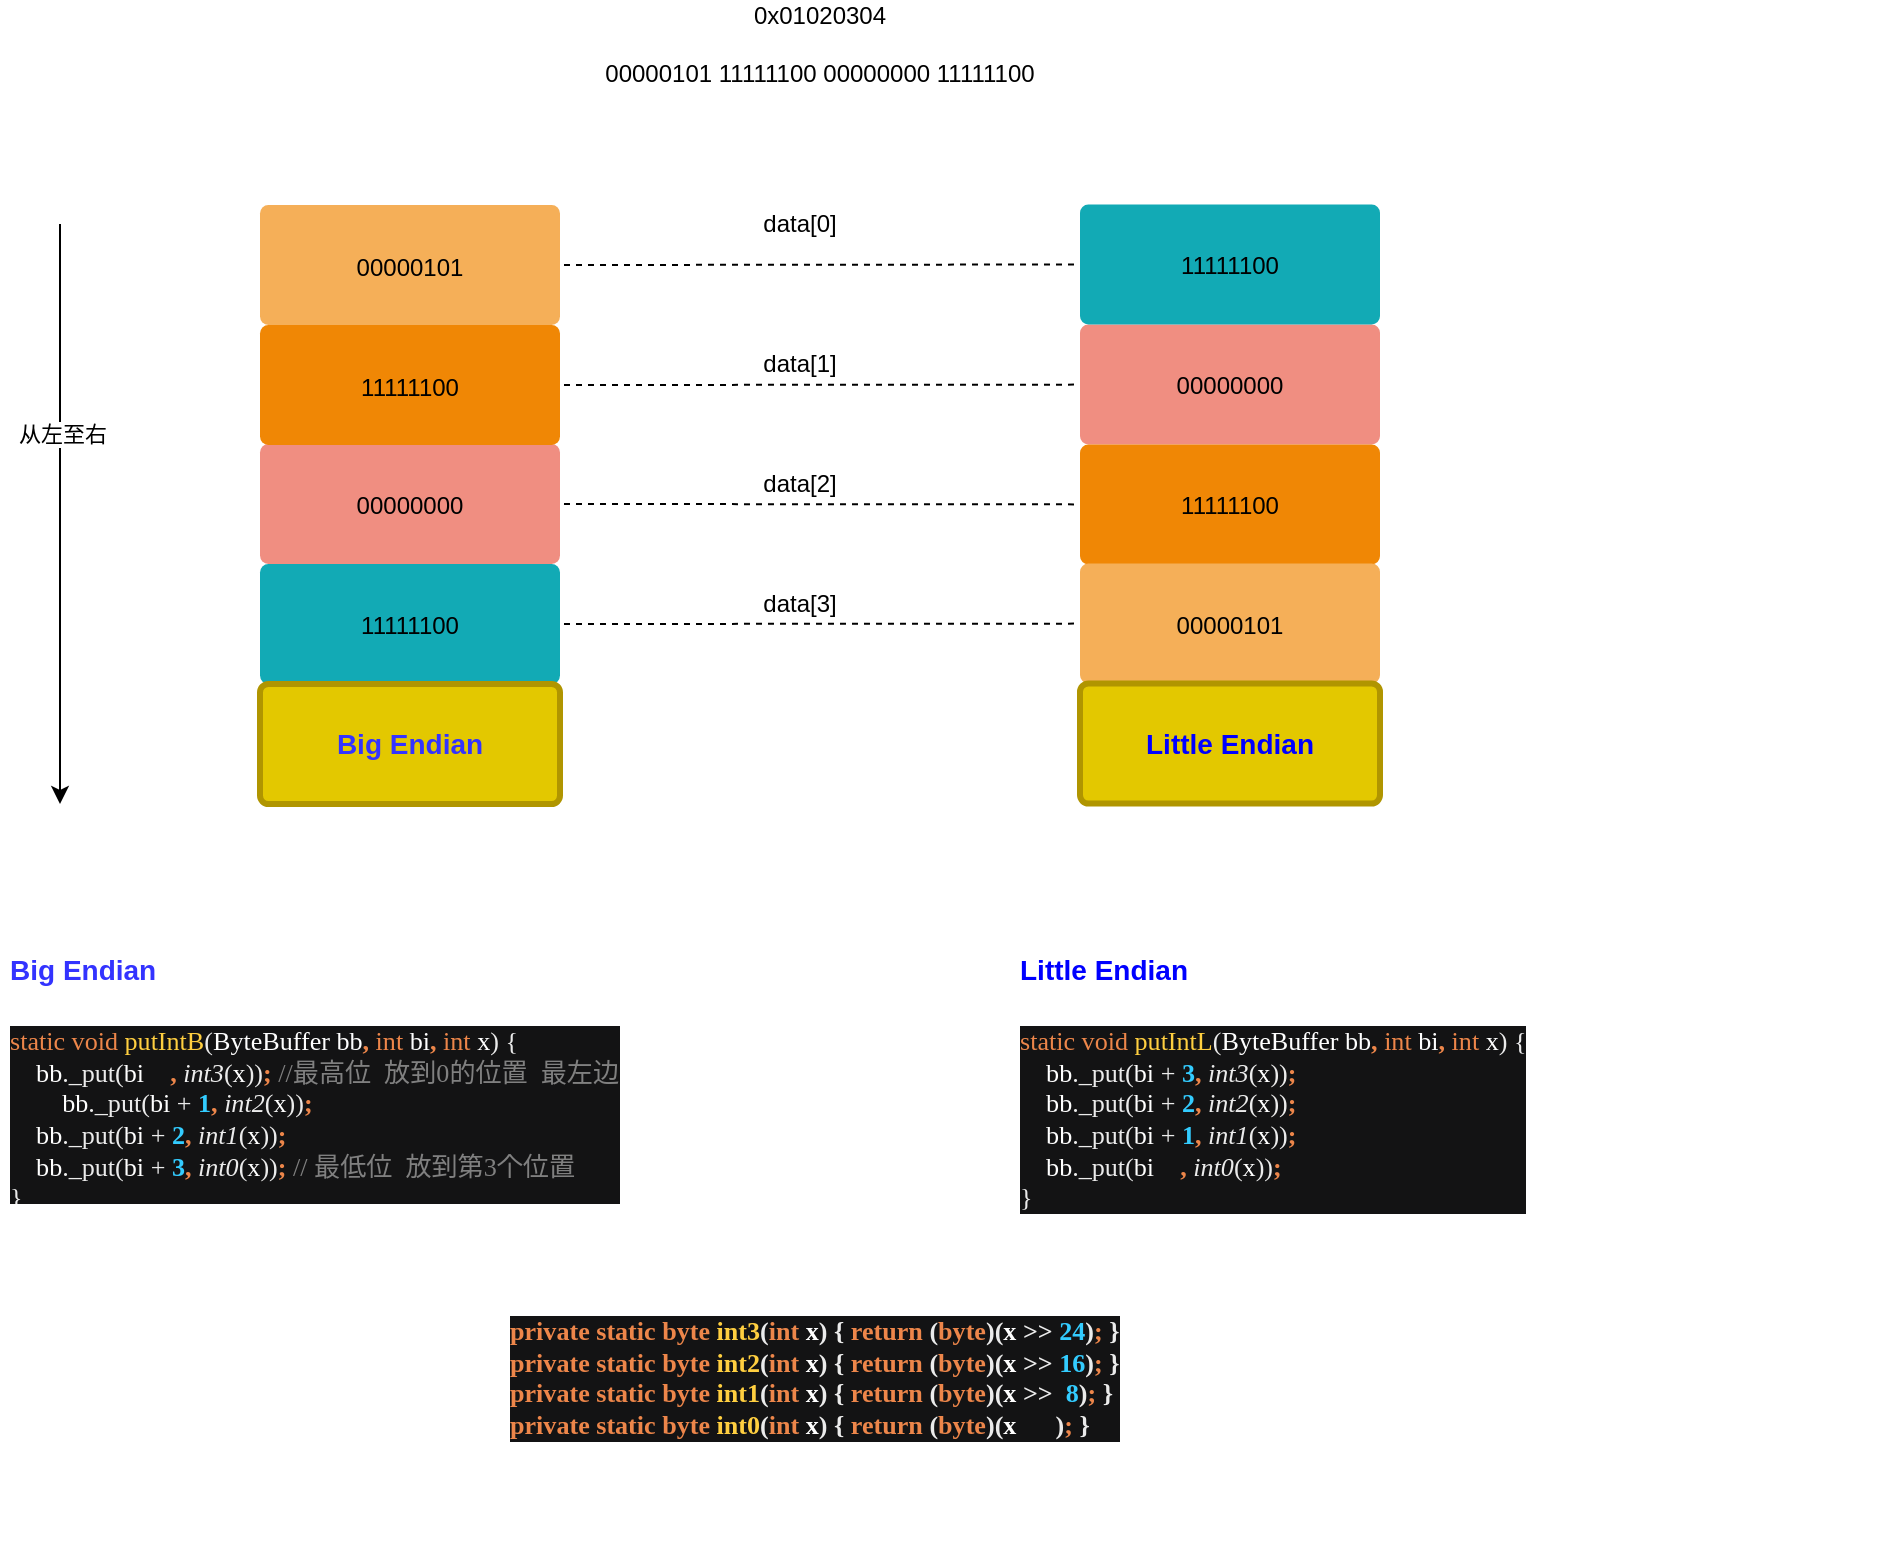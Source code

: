 <mxfile version="13.2.2" type="device"><diagram id="6a731a19-8d31-9384-78a2-239565b7b9f0" name="Page-1"><mxGraphModel dx="1086" dy="806" grid="1" gridSize="10" guides="1" tooltips="1" connect="1" arrows="1" fold="1" page="1" pageScale="1" pageWidth="1169" pageHeight="827" background="#ffffff" math="0" shadow="0"><root><mxCell id="0"/><mxCell id="1" parent="0"/><mxCell id="1755" value="&lt;span style=&quot;color: rgb(0 , 0 , 0) ; font-size: 12px&quot;&gt;00000000&lt;/span&gt;" style="rounded=1;whiteSpace=wrap;html=1;shadow=0;labelBackgroundColor=none;strokeColor=none;strokeWidth=3;fillColor=#f08e81;fontFamily=Helvetica;fontSize=14;fontColor=#FFFFFF;align=center;spacing=5;fontStyle=0;arcSize=7;perimeterSpacing=2;" parent="1" vertex="1"><mxGeometry x="210" y="260" width="150" height="60" as="geometry"/></mxCell><mxCell id="1764" value="&lt;span style=&quot;color: rgb(0 , 0 , 0) ; font-size: 12px ; font-weight: 400&quot;&gt;11111100&lt;/span&gt;" style="rounded=1;whiteSpace=wrap;html=1;shadow=0;labelBackgroundColor=none;strokeColor=none;strokeWidth=3;fillColor=#F08705;fontFamily=Helvetica;fontSize=14;fontColor=#FFFFFF;align=center;spacing=5;fontStyle=1;arcSize=7;perimeterSpacing=2;" parent="1" vertex="1"><mxGeometry x="210" y="200.5" width="150" height="60" as="geometry"/></mxCell><mxCell id="1769" value="&lt;span style=&quot;color: rgb(0 , 0 , 0) ; font-size: 12px&quot;&gt;00000101&lt;/span&gt;" style="rounded=1;whiteSpace=wrap;html=1;shadow=0;labelBackgroundColor=none;strokeColor=none;strokeWidth=3;fillColor=#f5af58;fontFamily=Helvetica;fontSize=14;fontColor=#FFFFFF;align=center;spacing=5;arcSize=7;perimeterSpacing=2;" parent="1" vertex="1"><mxGeometry x="210" y="140.5" width="150" height="60" as="geometry"/></mxCell><mxCell id="1771" value="&lt;span style=&quot;color: rgb(0 , 0 , 0) ; font-size: 12px ; font-weight: 400&quot;&gt;11111100&lt;/span&gt;" style="rounded=1;whiteSpace=wrap;html=1;shadow=0;labelBackgroundColor=none;strokeColor=none;strokeWidth=3;fillColor=#12aab5;fontFamily=Helvetica;fontSize=14;fontColor=#FFFFFF;align=center;spacing=5;fontStyle=1;arcSize=7;perimeterSpacing=2;" parent="1" vertex="1"><mxGeometry x="210" y="320.0" width="150" height="60" as="geometry"/></mxCell><mxCell id="-93QrSZ7RSnEtlu9Z-ce-1780" value="&lt;font color=&quot;#3333ff&quot;&gt;Big Endian&lt;/font&gt;" style="rounded=1;whiteSpace=wrap;html=1;shadow=0;labelBackgroundColor=none;strokeColor=#B09500;strokeWidth=3;fillColor=#e3c800;fontFamily=Helvetica;fontSize=14;fontColor=#ffffff;align=center;spacing=5;fontStyle=1;arcSize=7;perimeterSpacing=2;" vertex="1" parent="1"><mxGeometry x="210" y="380.0" width="150" height="60" as="geometry"/></mxCell><mxCell id="-93QrSZ7RSnEtlu9Z-ce-1781" value="&lt;span style=&quot;color: rgb(0 , 0 , 0) ; font-size: 12px&quot;&gt;00000000&lt;/span&gt;" style="rounded=1;whiteSpace=wrap;html=1;shadow=0;labelBackgroundColor=none;strokeColor=none;strokeWidth=3;fillColor=#f08e81;fontFamily=Helvetica;fontSize=14;fontColor=#FFFFFF;align=center;spacing=5;fontStyle=0;arcSize=7;perimeterSpacing=2;" vertex="1" parent="1"><mxGeometry x="620" y="200.25" width="150" height="60" as="geometry"/></mxCell><mxCell id="-93QrSZ7RSnEtlu9Z-ce-1782" value="&lt;span style=&quot;color: rgb(0 , 0 , 0) ; font-size: 12px ; font-weight: 400&quot;&gt;11111100&lt;/span&gt;" style="rounded=1;whiteSpace=wrap;html=1;shadow=0;labelBackgroundColor=none;strokeColor=none;strokeWidth=3;fillColor=#F08705;fontFamily=Helvetica;fontSize=14;fontColor=#FFFFFF;align=center;spacing=5;fontStyle=1;arcSize=7;perimeterSpacing=2;" vertex="1" parent="1"><mxGeometry x="620" y="260.25" width="150" height="60" as="geometry"/></mxCell><mxCell id="-93QrSZ7RSnEtlu9Z-ce-1783" value="&lt;span style=&quot;color: rgb(0 , 0 , 0) ; font-size: 12px&quot;&gt;00000101&lt;/span&gt;" style="rounded=1;whiteSpace=wrap;html=1;shadow=0;labelBackgroundColor=none;strokeColor=none;strokeWidth=3;fillColor=#f5af58;fontFamily=Helvetica;fontSize=14;fontColor=#FFFFFF;align=center;spacing=5;arcSize=7;perimeterSpacing=2;" vertex="1" parent="1"><mxGeometry x="620" y="319.75" width="150" height="60" as="geometry"/></mxCell><mxCell id="-93QrSZ7RSnEtlu9Z-ce-1784" value="&lt;span style=&quot;color: rgb(0 , 0 , 0) ; font-size: 12px ; font-weight: 400&quot;&gt;11111100&lt;/span&gt;" style="rounded=1;whiteSpace=wrap;html=1;shadow=0;labelBackgroundColor=none;strokeColor=none;strokeWidth=3;fillColor=#12aab5;fontFamily=Helvetica;fontSize=14;fontColor=#FFFFFF;align=center;spacing=5;fontStyle=1;arcSize=7;perimeterSpacing=2;" vertex="1" parent="1"><mxGeometry x="620" y="140.25" width="150" height="60" as="geometry"/></mxCell><mxCell id="-93QrSZ7RSnEtlu9Z-ce-1785" value="&lt;font color=&quot;#0000ff&quot;&gt;Little Endian&lt;/font&gt;" style="rounded=1;whiteSpace=wrap;html=1;shadow=0;labelBackgroundColor=none;strokeColor=#B09500;strokeWidth=3;fillColor=#e3c800;fontFamily=Helvetica;fontSize=14;fontColor=#ffffff;align=center;spacing=5;fontStyle=1;arcSize=7;perimeterSpacing=2;" vertex="1" parent="1"><mxGeometry x="620" y="379.75" width="150" height="60" as="geometry"/></mxCell><mxCell id="-93QrSZ7RSnEtlu9Z-ce-1786" value="0x01020304&lt;br&gt;&lt;br&gt;00000101 11111100 00000000 11111100" style="text;html=1;strokeColor=none;fillColor=none;align=center;verticalAlign=middle;whiteSpace=wrap;rounded=0;" vertex="1" parent="1"><mxGeometry x="320" y="50" width="340" height="20" as="geometry"/></mxCell><mxCell id="-93QrSZ7RSnEtlu9Z-ce-1787" value="data[0]" style="text;html=1;strokeColor=none;fillColor=none;align=center;verticalAlign=middle;whiteSpace=wrap;rounded=0;" vertex="1" parent="1"><mxGeometry x="460" y="140.25" width="40" height="20" as="geometry"/></mxCell><mxCell id="-93QrSZ7RSnEtlu9Z-ce-1788" value="data[1]" style="text;html=1;strokeColor=none;fillColor=none;align=center;verticalAlign=middle;whiteSpace=wrap;rounded=0;" vertex="1" parent="1"><mxGeometry x="460" y="210" width="40" height="20" as="geometry"/></mxCell><mxCell id="-93QrSZ7RSnEtlu9Z-ce-1789" value="data[2]" style="text;html=1;strokeColor=none;fillColor=none;align=center;verticalAlign=middle;whiteSpace=wrap;rounded=0;" vertex="1" parent="1"><mxGeometry x="460" y="270" width="40" height="20" as="geometry"/></mxCell><mxCell id="-93QrSZ7RSnEtlu9Z-ce-1790" value="data[3]" style="text;html=1;strokeColor=none;fillColor=none;align=center;verticalAlign=middle;whiteSpace=wrap;rounded=0;" vertex="1" parent="1"><mxGeometry x="460" y="330" width="40" height="20" as="geometry"/></mxCell><mxCell id="-93QrSZ7RSnEtlu9Z-ce-1791" value="" style="endArrow=none;dashed=1;html=1;exitX=1;exitY=0.5;exitDx=0;exitDy=0;entryX=0;entryY=0.5;entryDx=0;entryDy=0;" edge="1" parent="1" source="1769" target="-93QrSZ7RSnEtlu9Z-ce-1784"><mxGeometry width="50" height="50" relative="1" as="geometry"><mxPoint x="530" y="440" as="sourcePoint"/><mxPoint x="580" y="390" as="targetPoint"/><Array as="points"/></mxGeometry></mxCell><mxCell id="-93QrSZ7RSnEtlu9Z-ce-1793" value="" style="endArrow=none;dashed=1;html=1;exitX=1;exitY=0.5;exitDx=0;exitDy=0;" edge="1" parent="1" source="1764" target="-93QrSZ7RSnEtlu9Z-ce-1781"><mxGeometry width="50" height="50" relative="1" as="geometry"><mxPoint x="530" y="440" as="sourcePoint"/><mxPoint x="580" y="390" as="targetPoint"/></mxGeometry></mxCell><mxCell id="-93QrSZ7RSnEtlu9Z-ce-1794" value="" style="endArrow=none;dashed=1;html=1;exitX=1;exitY=0.5;exitDx=0;exitDy=0;" edge="1" parent="1" source="1755" target="-93QrSZ7RSnEtlu9Z-ce-1782"><mxGeometry width="50" height="50" relative="1" as="geometry"><mxPoint x="530" y="440" as="sourcePoint"/><mxPoint x="580" y="390" as="targetPoint"/></mxGeometry></mxCell><mxCell id="-93QrSZ7RSnEtlu9Z-ce-1795" value="" style="endArrow=none;dashed=1;html=1;exitX=1;exitY=0.5;exitDx=0;exitDy=0;" edge="1" parent="1" source="1771" target="-93QrSZ7RSnEtlu9Z-ce-1783"><mxGeometry width="50" height="50" relative="1" as="geometry"><mxPoint x="530" y="440" as="sourcePoint"/><mxPoint x="580" y="390" as="targetPoint"/></mxGeometry></mxCell><mxCell id="-93QrSZ7RSnEtlu9Z-ce-1796" value="" style="endArrow=classic;html=1;" edge="1" parent="1"><mxGeometry width="50" height="50" relative="1" as="geometry"><mxPoint x="110" y="150" as="sourcePoint"/><mxPoint x="110" y="440" as="targetPoint"/></mxGeometry></mxCell><mxCell id="-93QrSZ7RSnEtlu9Z-ce-1797" value="从左至右" style="edgeLabel;html=1;align=center;verticalAlign=middle;resizable=0;points=[];" vertex="1" connectable="0" parent="-93QrSZ7RSnEtlu9Z-ce-1796"><mxGeometry x="-0.276" y="1" relative="1" as="geometry"><mxPoint as="offset"/></mxGeometry></mxCell><mxCell id="-93QrSZ7RSnEtlu9Z-ce-1799" value="&lt;h1&gt;&lt;span style=&quot;color: rgb(0 , 0 , 255) ; font-size: 14px ; text-align: center&quot;&gt;Little Endian&lt;/span&gt;&lt;br&gt;&lt;/h1&gt;&lt;pre style=&quot;background-color: #131314 ; color: #ebebeb ; font-family: &amp;#34;consolas&amp;#34; ; font-size: 9.8pt&quot;&gt;&lt;span style=&quot;color: #ed864a&quot;&gt;static void &lt;/span&gt;&lt;span style=&quot;color: #ffcf40&quot;&gt;putIntL&lt;/span&gt;(&lt;span style=&quot;color: #ffffff&quot;&gt;ByteBuffer bb&lt;/span&gt;&lt;span style=&quot;color: #ed864a ; font-weight: bold&quot;&gt;, &lt;/span&gt;&lt;span style=&quot;color: #ed864a&quot;&gt;int &lt;/span&gt;&lt;span style=&quot;color: #ffffff&quot;&gt;bi&lt;/span&gt;&lt;span style=&quot;color: #ed864a ; font-weight: bold&quot;&gt;, &lt;/span&gt;&lt;span style=&quot;color: #ed864a&quot;&gt;int &lt;/span&gt;&lt;span style=&quot;color: #ffffff&quot;&gt;x&lt;/span&gt;) {&lt;br&gt;    &lt;span style=&quot;color: #ffffff&quot;&gt;bb&lt;/span&gt;._put(&lt;span style=&quot;color: #ffffff&quot;&gt;bi &lt;/span&gt;+ &lt;span style=&quot;color: #33ccff ; font-weight: bold&quot;&gt;3&lt;/span&gt;&lt;span style=&quot;color: #ed864a ; font-weight: bold&quot;&gt;, &lt;/span&gt;&lt;span style=&quot;font-style: italic&quot;&gt;int3&lt;/span&gt;(&lt;span style=&quot;color: #ffffff&quot;&gt;x&lt;/span&gt;))&lt;span style=&quot;color: #ed864a ; font-weight: bold&quot;&gt;;&lt;br&gt;&lt;/span&gt;&lt;span style=&quot;color: #ed864a ; font-weight: bold&quot;&gt;    &lt;/span&gt;&lt;span style=&quot;color: #ffffff&quot;&gt;bb&lt;/span&gt;._put(&lt;span style=&quot;color: #ffffff&quot;&gt;bi &lt;/span&gt;+ &lt;span style=&quot;color: #33ccff ; font-weight: bold&quot;&gt;2&lt;/span&gt;&lt;span style=&quot;color: #ed864a ; font-weight: bold&quot;&gt;, &lt;/span&gt;&lt;span style=&quot;font-style: italic&quot;&gt;int2&lt;/span&gt;(&lt;span style=&quot;color: #ffffff&quot;&gt;x&lt;/span&gt;))&lt;span style=&quot;color: #ed864a ; font-weight: bold&quot;&gt;;&lt;br&gt;&lt;/span&gt;&lt;span style=&quot;color: #ed864a ; font-weight: bold&quot;&gt;    &lt;/span&gt;&lt;span style=&quot;color: #ffffff&quot;&gt;bb&lt;/span&gt;._put(&lt;span style=&quot;color: #ffffff&quot;&gt;bi &lt;/span&gt;+ &lt;span style=&quot;color: #33ccff ; font-weight: bold&quot;&gt;1&lt;/span&gt;&lt;span style=&quot;color: #ed864a ; font-weight: bold&quot;&gt;, &lt;/span&gt;&lt;span style=&quot;font-style: italic&quot;&gt;int1&lt;/span&gt;(&lt;span style=&quot;color: #ffffff&quot;&gt;x&lt;/span&gt;))&lt;span style=&quot;color: #ed864a ; font-weight: bold&quot;&gt;;&lt;br&gt;&lt;/span&gt;&lt;span style=&quot;color: #ed864a ; font-weight: bold&quot;&gt;    &lt;/span&gt;&lt;span style=&quot;color: #ffffff&quot;&gt;bb&lt;/span&gt;._put(&lt;span style=&quot;color: #ffffff&quot;&gt;bi    &lt;/span&gt;&lt;span style=&quot;color: #ed864a ; font-weight: bold&quot;&gt;, &lt;/span&gt;&lt;span style=&quot;font-style: italic&quot;&gt;int0&lt;/span&gt;(&lt;span style=&quot;color: #ffffff&quot;&gt;x&lt;/span&gt;))&lt;span style=&quot;color: #ed864a ; font-weight: bold&quot;&gt;;&lt;br&gt;&lt;/span&gt;}&lt;/pre&gt;" style="text;html=1;strokeColor=none;fillColor=none;spacing=5;spacingTop=-20;whiteSpace=wrap;overflow=hidden;rounded=0;" vertex="1" parent="1"><mxGeometry x="585" y="500" width="440" height="160" as="geometry"/></mxCell><mxCell id="-93QrSZ7RSnEtlu9Z-ce-1802" value="&lt;h1&gt;&lt;span style=&quot;color: rgb(51 , 51 , 255) ; font-size: 14px ; text-align: center&quot;&gt;Big Endian&lt;/span&gt;&lt;br&gt;&lt;/h1&gt;&lt;pre style=&quot;background-color: #131314 ; color: #ebebeb ; font-family: &amp;#34;consolas&amp;#34; ; font-size: 9.8pt&quot;&gt;&lt;span style=&quot;color: #ed864a&quot;&gt;static void &lt;/span&gt;&lt;span style=&quot;color: #ffcf40&quot;&gt;putIntB&lt;/span&gt;(&lt;span style=&quot;color: #ffffff&quot;&gt;ByteBuffer bb&lt;/span&gt;&lt;span style=&quot;color: #ed864a ; font-weight: bold&quot;&gt;, &lt;/span&gt;&lt;span style=&quot;color: #ed864a&quot;&gt;int &lt;/span&gt;&lt;span style=&quot;color: #ffffff&quot;&gt;bi&lt;/span&gt;&lt;span style=&quot;color: #ed864a ; font-weight: bold&quot;&gt;, &lt;/span&gt;&lt;span style=&quot;color: #ed864a&quot;&gt;int &lt;/span&gt;&lt;span style=&quot;color: #ffffff&quot;&gt;x&lt;/span&gt;) {&lt;br&gt;    &lt;span style=&quot;color: #ffffff&quot;&gt;bb&lt;/span&gt;._put(&lt;span style=&quot;color: #ffffff&quot;&gt;bi    &lt;/span&gt;&lt;span style=&quot;color: #ed864a ; font-weight: bold&quot;&gt;, &lt;/span&gt;&lt;span style=&quot;font-style: italic&quot;&gt;int3&lt;/span&gt;(&lt;span style=&quot;color: #ffffff&quot;&gt;x&lt;/span&gt;))&lt;span style=&quot;color: #ed864a ; font-weight: bold&quot;&gt;; &lt;/span&gt;&lt;span style=&quot;color: #808080&quot;&gt;//&lt;/span&gt;&lt;span style=&quot;color: #808080 ; font-family: &amp;#34;arial unicode ms&amp;#34;&quot;&gt;最高位  放到&lt;/span&gt;&lt;span style=&quot;color: #808080&quot;&gt;0&lt;/span&gt;&lt;span style=&quot;color: #808080 ; font-family: &amp;#34;arial unicode ms&amp;#34;&quot;&gt;的位置  最左边&lt;br&gt;&lt;/span&gt;&lt;span style=&quot;color: #808080 ; font-family: &amp;#34;arial unicode ms&amp;#34;&quot;&gt;        &lt;/span&gt;&lt;span style=&quot;color: #ffffff&quot;&gt;bb&lt;/span&gt;._put(&lt;span style=&quot;color: #ffffff&quot;&gt;bi &lt;/span&gt;+ &lt;span style=&quot;color: #33ccff ; font-weight: bold&quot;&gt;1&lt;/span&gt;&lt;span style=&quot;color: #ed864a ; font-weight: bold&quot;&gt;, &lt;/span&gt;&lt;span style=&quot;font-style: italic&quot;&gt;int2&lt;/span&gt;(&lt;span style=&quot;color: #ffffff&quot;&gt;x&lt;/span&gt;))&lt;span style=&quot;color: #ed864a ; font-weight: bold&quot;&gt;;&lt;br&gt;&lt;/span&gt;&lt;span style=&quot;color: #ed864a ; font-weight: bold&quot;&gt;    &lt;/span&gt;&lt;span style=&quot;color: #ffffff&quot;&gt;bb&lt;/span&gt;._put(&lt;span style=&quot;color: #ffffff&quot;&gt;bi &lt;/span&gt;+ &lt;span style=&quot;color: #33ccff ; font-weight: bold&quot;&gt;2&lt;/span&gt;&lt;span style=&quot;color: #ed864a ; font-weight: bold&quot;&gt;, &lt;/span&gt;&lt;span style=&quot;font-style: italic&quot;&gt;int1&lt;/span&gt;(&lt;span style=&quot;color: #ffffff&quot;&gt;x&lt;/span&gt;))&lt;span style=&quot;color: #ed864a ; font-weight: bold&quot;&gt;;&lt;br&gt;&lt;/span&gt;&lt;span style=&quot;color: #ed864a ; font-weight: bold&quot;&gt;    &lt;/span&gt;&lt;span style=&quot;color: #ffffff&quot;&gt;bb&lt;/span&gt;._put(&lt;span style=&quot;color: #ffffff&quot;&gt;bi &lt;/span&gt;+ &lt;span style=&quot;color: #33ccff ; font-weight: bold&quot;&gt;3&lt;/span&gt;&lt;span style=&quot;color: #ed864a ; font-weight: bold&quot;&gt;, &lt;/span&gt;&lt;span style=&quot;font-style: italic&quot;&gt;int0&lt;/span&gt;(&lt;span style=&quot;color: #ffffff&quot;&gt;x&lt;/span&gt;))&lt;span style=&quot;color: #ed864a ; font-weight: bold&quot;&gt;; &lt;/span&gt;&lt;span style=&quot;color: #808080&quot;&gt;// &lt;/span&gt;&lt;span style=&quot;color: #808080 ; font-family: &amp;#34;arial unicode ms&amp;#34;&quot;&gt;最低位  放到第&lt;/span&gt;&lt;span style=&quot;color: #808080&quot;&gt;3&lt;/span&gt;&lt;span style=&quot;color: #808080 ; font-family: &amp;#34;arial unicode ms&amp;#34;&quot;&gt;个位置&lt;br&gt;&lt;/span&gt;}&lt;/pre&gt;" style="text;html=1;strokeColor=none;fillColor=none;spacing=5;spacingTop=-20;whiteSpace=wrap;overflow=hidden;rounded=0;" vertex="1" parent="1"><mxGeometry x="80" y="500" width="461" height="140" as="geometry"/></mxCell><mxCell id="-93QrSZ7RSnEtlu9Z-ce-1803" value="&lt;h1&gt;&lt;pre style=&quot;background-color: #131314 ; color: #ebebeb ; font-family: &amp;#34;consolas&amp;#34; ; font-size: 9.8pt&quot;&gt;&lt;span style=&quot;color: #ed864a&quot;&gt;private static byte &lt;/span&gt;&lt;span style=&quot;color: #ffcf40&quot;&gt;int3&lt;/span&gt;(&lt;span style=&quot;color: #ed864a&quot;&gt;int &lt;/span&gt;&lt;span style=&quot;color: #ffffff&quot;&gt;x&lt;/span&gt;) { &lt;span style=&quot;color: #ed864a&quot;&gt;return &lt;/span&gt;(&lt;span style=&quot;color: #ed864a&quot;&gt;byte&lt;/span&gt;)(&lt;span style=&quot;color: #ffffff&quot;&gt;x &lt;/span&gt;&amp;gt;&amp;gt; &lt;span style=&quot;color: rgb(51 , 204 , 255)&quot;&gt;24&lt;/span&gt;)&lt;span style=&quot;color: rgb(237 , 134 , 74)&quot;&gt;; &lt;/span&gt;}&lt;br&gt;&lt;span style=&quot;color: #ed864a&quot;&gt;private static byte &lt;/span&gt;&lt;span style=&quot;color: #ffcf40&quot;&gt;int2&lt;/span&gt;(&lt;span style=&quot;color: #ed864a&quot;&gt;int &lt;/span&gt;&lt;span style=&quot;color: #ffffff&quot;&gt;x&lt;/span&gt;) { &lt;span style=&quot;color: #ed864a&quot;&gt;return &lt;/span&gt;(&lt;span style=&quot;color: #ed864a&quot;&gt;byte&lt;/span&gt;)(&lt;span style=&quot;color: #ffffff&quot;&gt;x &lt;/span&gt;&amp;gt;&amp;gt; &lt;span style=&quot;color: rgb(51 , 204 , 255)&quot;&gt;16&lt;/span&gt;)&lt;span style=&quot;color: rgb(237 , 134 , 74)&quot;&gt;; &lt;/span&gt;}&lt;br&gt;&lt;span style=&quot;color: #ed864a&quot;&gt;private static byte &lt;/span&gt;&lt;span style=&quot;color: #ffcf40&quot;&gt;int1&lt;/span&gt;(&lt;span style=&quot;color: #ed864a&quot;&gt;int &lt;/span&gt;&lt;span style=&quot;color: #ffffff&quot;&gt;x&lt;/span&gt;) { &lt;span style=&quot;color: #ed864a&quot;&gt;return &lt;/span&gt;(&lt;span style=&quot;color: #ed864a&quot;&gt;byte&lt;/span&gt;)(&lt;span style=&quot;color: #ffffff&quot;&gt;x &lt;/span&gt;&amp;gt;&amp;gt;  &lt;span style=&quot;color: rgb(51 , 204 , 255)&quot;&gt;8&lt;/span&gt;)&lt;span style=&quot;color: rgb(237 , 134 , 74)&quot;&gt;; &lt;/span&gt;}&lt;br&gt;&lt;span style=&quot;color: #ed864a&quot;&gt;private static byte &lt;/span&gt;&lt;span style=&quot;color: #ffcf40&quot;&gt;int0&lt;/span&gt;(&lt;span style=&quot;color: #ed864a&quot;&gt;int &lt;/span&gt;&lt;span style=&quot;color: #ffffff&quot;&gt;x&lt;/span&gt;) { &lt;span style=&quot;color: #ed864a&quot;&gt;return &lt;/span&gt;(&lt;span style=&quot;color: #ed864a&quot;&gt;byte&lt;/span&gt;)(&lt;span style=&quot;color: #ffffff&quot;&gt;x      &lt;/span&gt;)&lt;span style=&quot;color: rgb(237 , 134 , 74)&quot;&gt;; &lt;/span&gt;}&lt;/pre&gt;&lt;/h1&gt;" style="text;html=1;strokeColor=none;fillColor=none;spacing=5;spacingTop=-20;whiteSpace=wrap;overflow=hidden;rounded=0;" vertex="1" parent="1"><mxGeometry x="330" y="690" width="495" height="120" as="geometry"/></mxCell></root></mxGraphModel></diagram></mxfile>